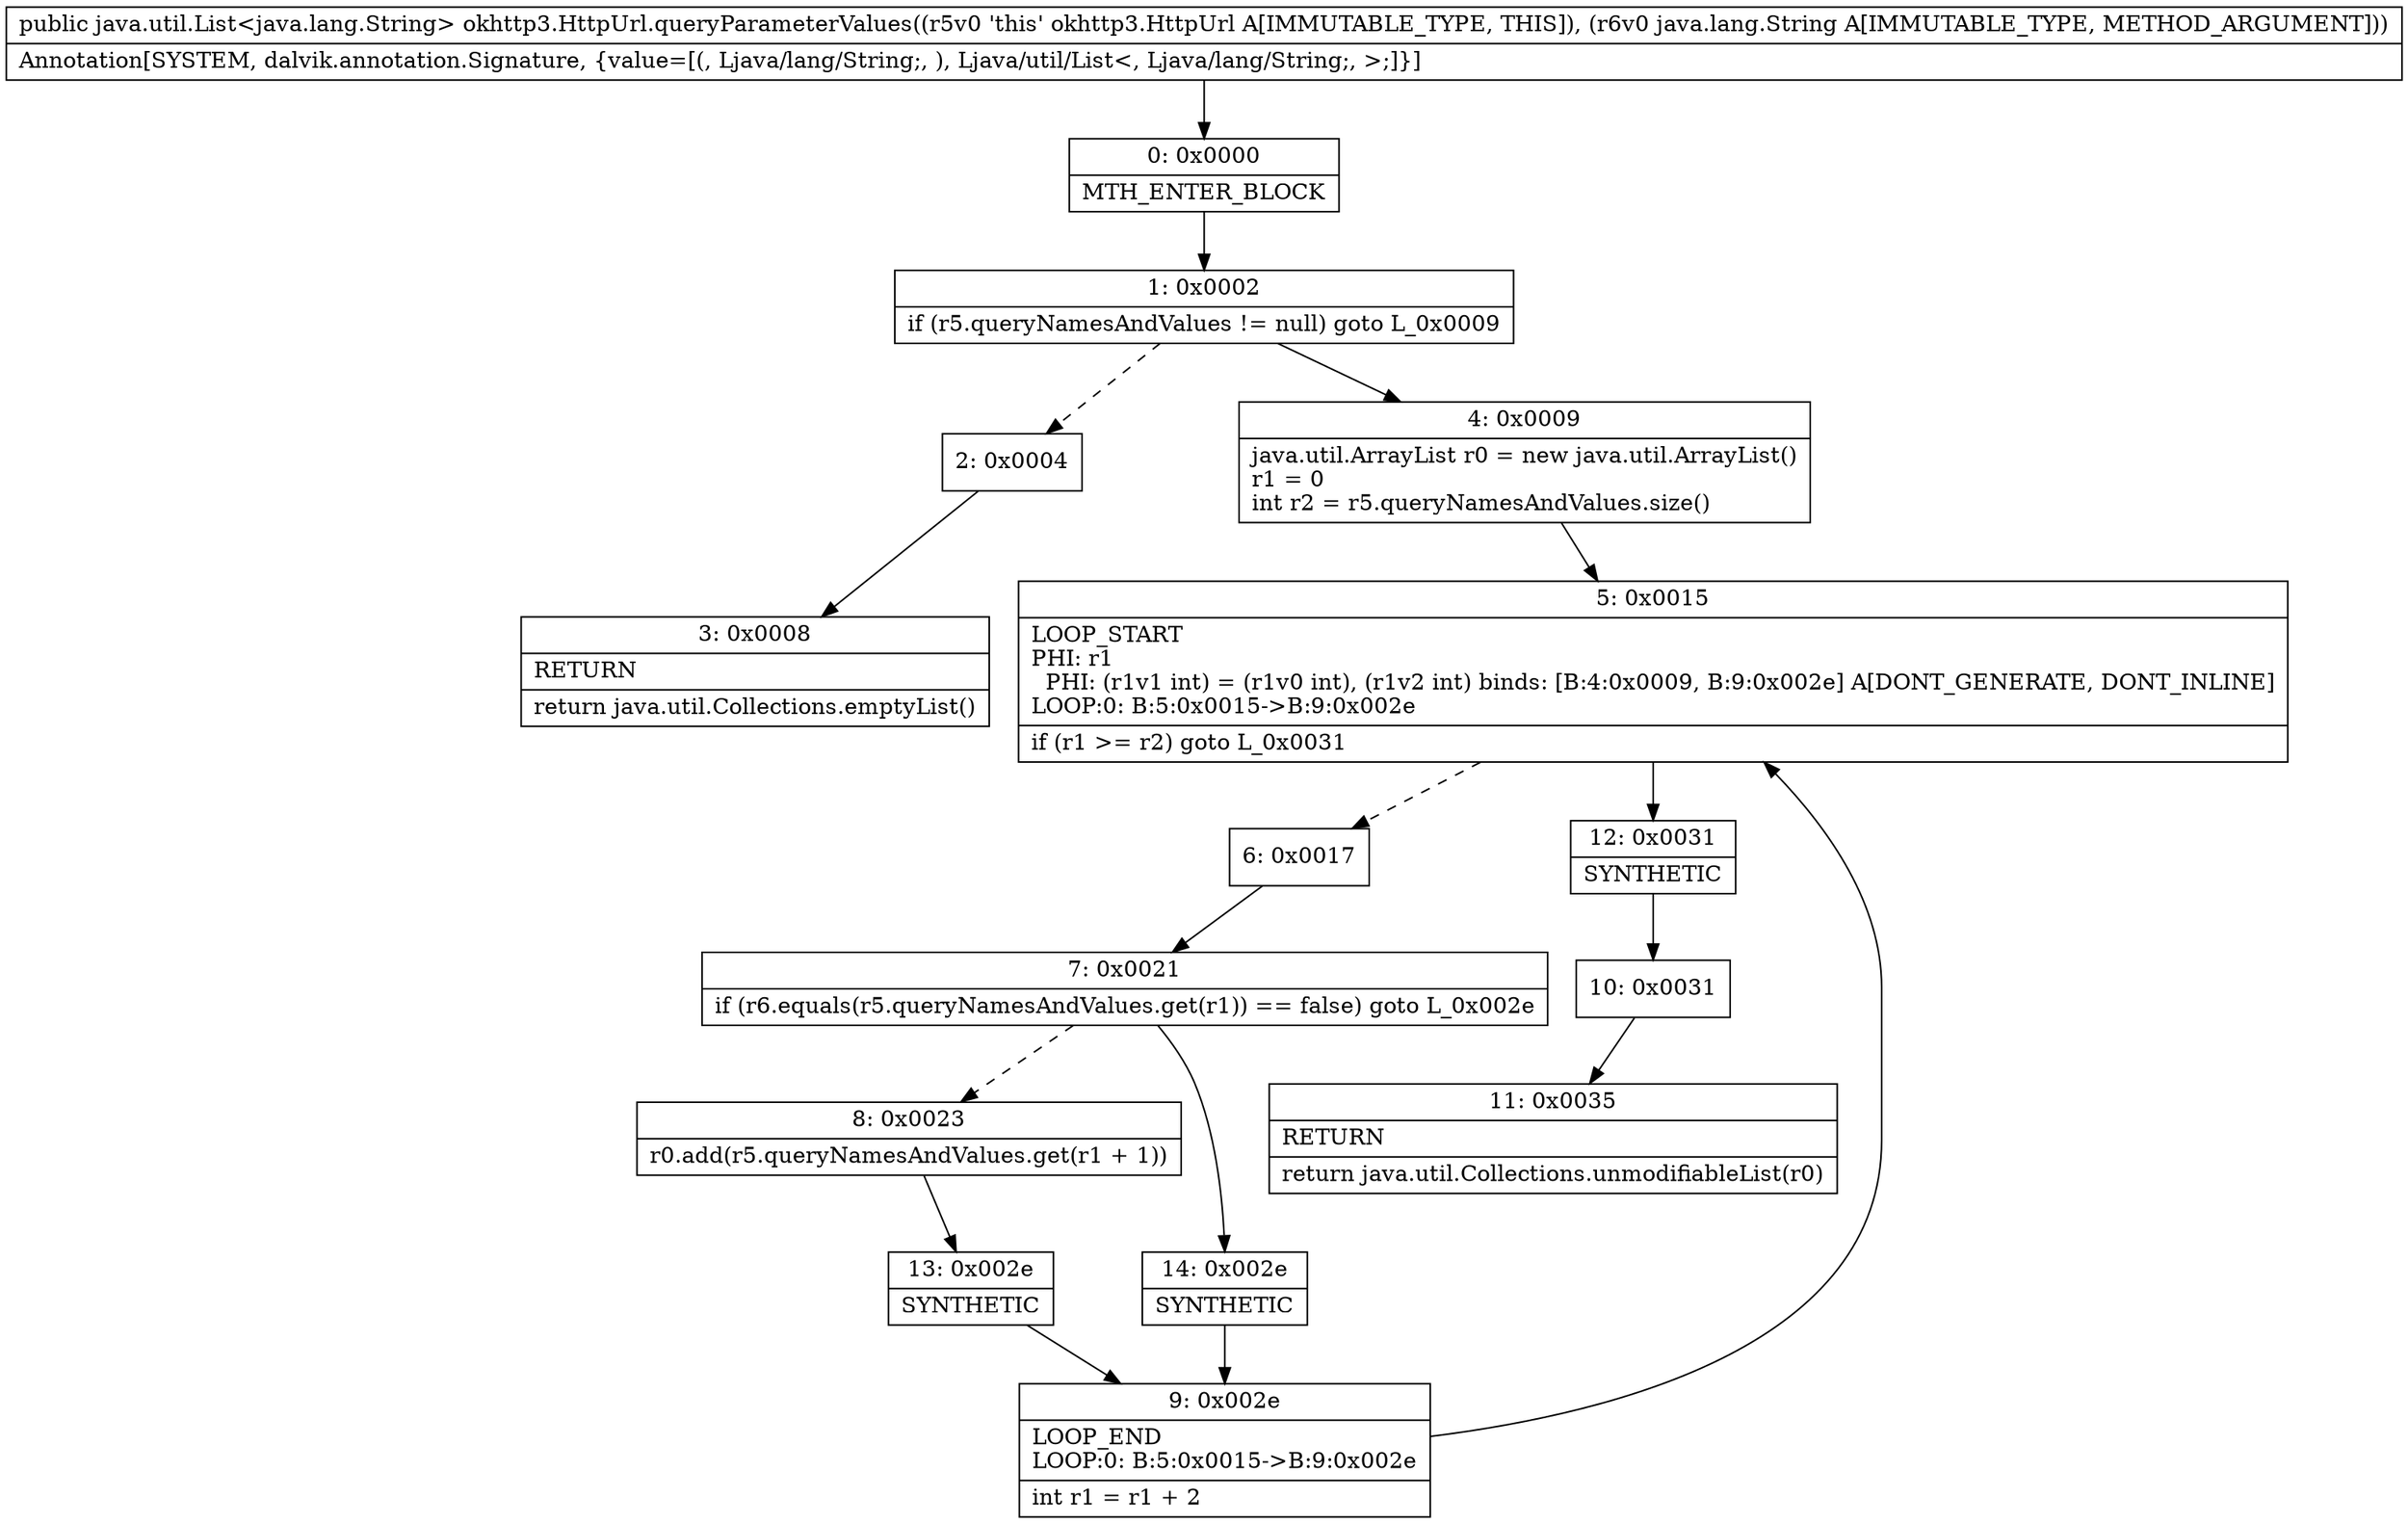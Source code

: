 digraph "CFG forokhttp3.HttpUrl.queryParameterValues(Ljava\/lang\/String;)Ljava\/util\/List;" {
Node_0 [shape=record,label="{0\:\ 0x0000|MTH_ENTER_BLOCK\l}"];
Node_1 [shape=record,label="{1\:\ 0x0002|if (r5.queryNamesAndValues != null) goto L_0x0009\l}"];
Node_2 [shape=record,label="{2\:\ 0x0004}"];
Node_3 [shape=record,label="{3\:\ 0x0008|RETURN\l|return java.util.Collections.emptyList()\l}"];
Node_4 [shape=record,label="{4\:\ 0x0009|java.util.ArrayList r0 = new java.util.ArrayList()\lr1 = 0\lint r2 = r5.queryNamesAndValues.size()\l}"];
Node_5 [shape=record,label="{5\:\ 0x0015|LOOP_START\lPHI: r1 \l  PHI: (r1v1 int) = (r1v0 int), (r1v2 int) binds: [B:4:0x0009, B:9:0x002e] A[DONT_GENERATE, DONT_INLINE]\lLOOP:0: B:5:0x0015\-\>B:9:0x002e\l|if (r1 \>= r2) goto L_0x0031\l}"];
Node_6 [shape=record,label="{6\:\ 0x0017}"];
Node_7 [shape=record,label="{7\:\ 0x0021|if (r6.equals(r5.queryNamesAndValues.get(r1)) == false) goto L_0x002e\l}"];
Node_8 [shape=record,label="{8\:\ 0x0023|r0.add(r5.queryNamesAndValues.get(r1 + 1))\l}"];
Node_9 [shape=record,label="{9\:\ 0x002e|LOOP_END\lLOOP:0: B:5:0x0015\-\>B:9:0x002e\l|int r1 = r1 + 2\l}"];
Node_10 [shape=record,label="{10\:\ 0x0031}"];
Node_11 [shape=record,label="{11\:\ 0x0035|RETURN\l|return java.util.Collections.unmodifiableList(r0)\l}"];
Node_12 [shape=record,label="{12\:\ 0x0031|SYNTHETIC\l}"];
Node_13 [shape=record,label="{13\:\ 0x002e|SYNTHETIC\l}"];
Node_14 [shape=record,label="{14\:\ 0x002e|SYNTHETIC\l}"];
MethodNode[shape=record,label="{public java.util.List\<java.lang.String\> okhttp3.HttpUrl.queryParameterValues((r5v0 'this' okhttp3.HttpUrl A[IMMUTABLE_TYPE, THIS]), (r6v0 java.lang.String A[IMMUTABLE_TYPE, METHOD_ARGUMENT]))  | Annotation[SYSTEM, dalvik.annotation.Signature, \{value=[(, Ljava\/lang\/String;, ), Ljava\/util\/List\<, Ljava\/lang\/String;, \>;]\}]\l}"];
MethodNode -> Node_0;
Node_0 -> Node_1;
Node_1 -> Node_2[style=dashed];
Node_1 -> Node_4;
Node_2 -> Node_3;
Node_4 -> Node_5;
Node_5 -> Node_6[style=dashed];
Node_5 -> Node_12;
Node_6 -> Node_7;
Node_7 -> Node_8[style=dashed];
Node_7 -> Node_14;
Node_8 -> Node_13;
Node_9 -> Node_5;
Node_10 -> Node_11;
Node_12 -> Node_10;
Node_13 -> Node_9;
Node_14 -> Node_9;
}

